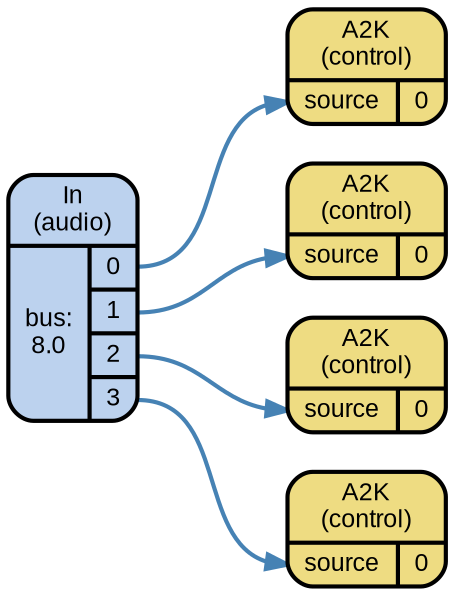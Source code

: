 digraph synthdef_ffeda833c370bc644251437469e243ef {
    graph [bgcolor=transparent,
        color=lightslategrey,
        dpi=72,
        fontname=Arial,
        outputorder=edgesfirst,
        overlap=prism,
        penwidth=2,
        rankdir=LR,
        ranksep=1,
        splines=spline,
        style="dotted, rounded"];
    node [fontname=Arial,
        fontsize=12,
        penwidth=2,
        shape=Mrecord,
        style="filled, rounded"];
    edge [penwidth=2];
    ugen_0 [fillcolor=lightsteelblue2,
        label="<f_0> In\n(audio) | { { <f_1_0_0> bus:\n8.0 } | { <f_1_1_0> 0 | <f_1_1_1> 1 | <f_1_1_2> 2 | <f_1_1_3> 3 } }"];
    ugen_1 [fillcolor=lightgoldenrod2,
        label="<f_0> A2K\n(control) | { { <f_1_0_0> source } | { <f_1_1_0> 0 } }"];
    ugen_2 [fillcolor=lightgoldenrod2,
        label="<f_0> A2K\n(control) | { { <f_1_0_0> source } | { <f_1_1_0> 0 } }"];
    ugen_3 [fillcolor=lightgoldenrod2,
        label="<f_0> A2K\n(control) | { { <f_1_0_0> source } | { <f_1_1_0> 0 } }"];
    ugen_4 [fillcolor=lightgoldenrod2,
        label="<f_0> A2K\n(control) | { { <f_1_0_0> source } | { <f_1_1_0> 0 } }"];
    ugen_0:f_1_1_0:e -> ugen_1:f_1_0_0:w [color=steelblue];
    ugen_0:f_1_1_1:e -> ugen_2:f_1_0_0:w [color=steelblue];
    ugen_0:f_1_1_2:e -> ugen_3:f_1_0_0:w [color=steelblue];
    ugen_0:f_1_1_3:e -> ugen_4:f_1_0_0:w [color=steelblue];
}